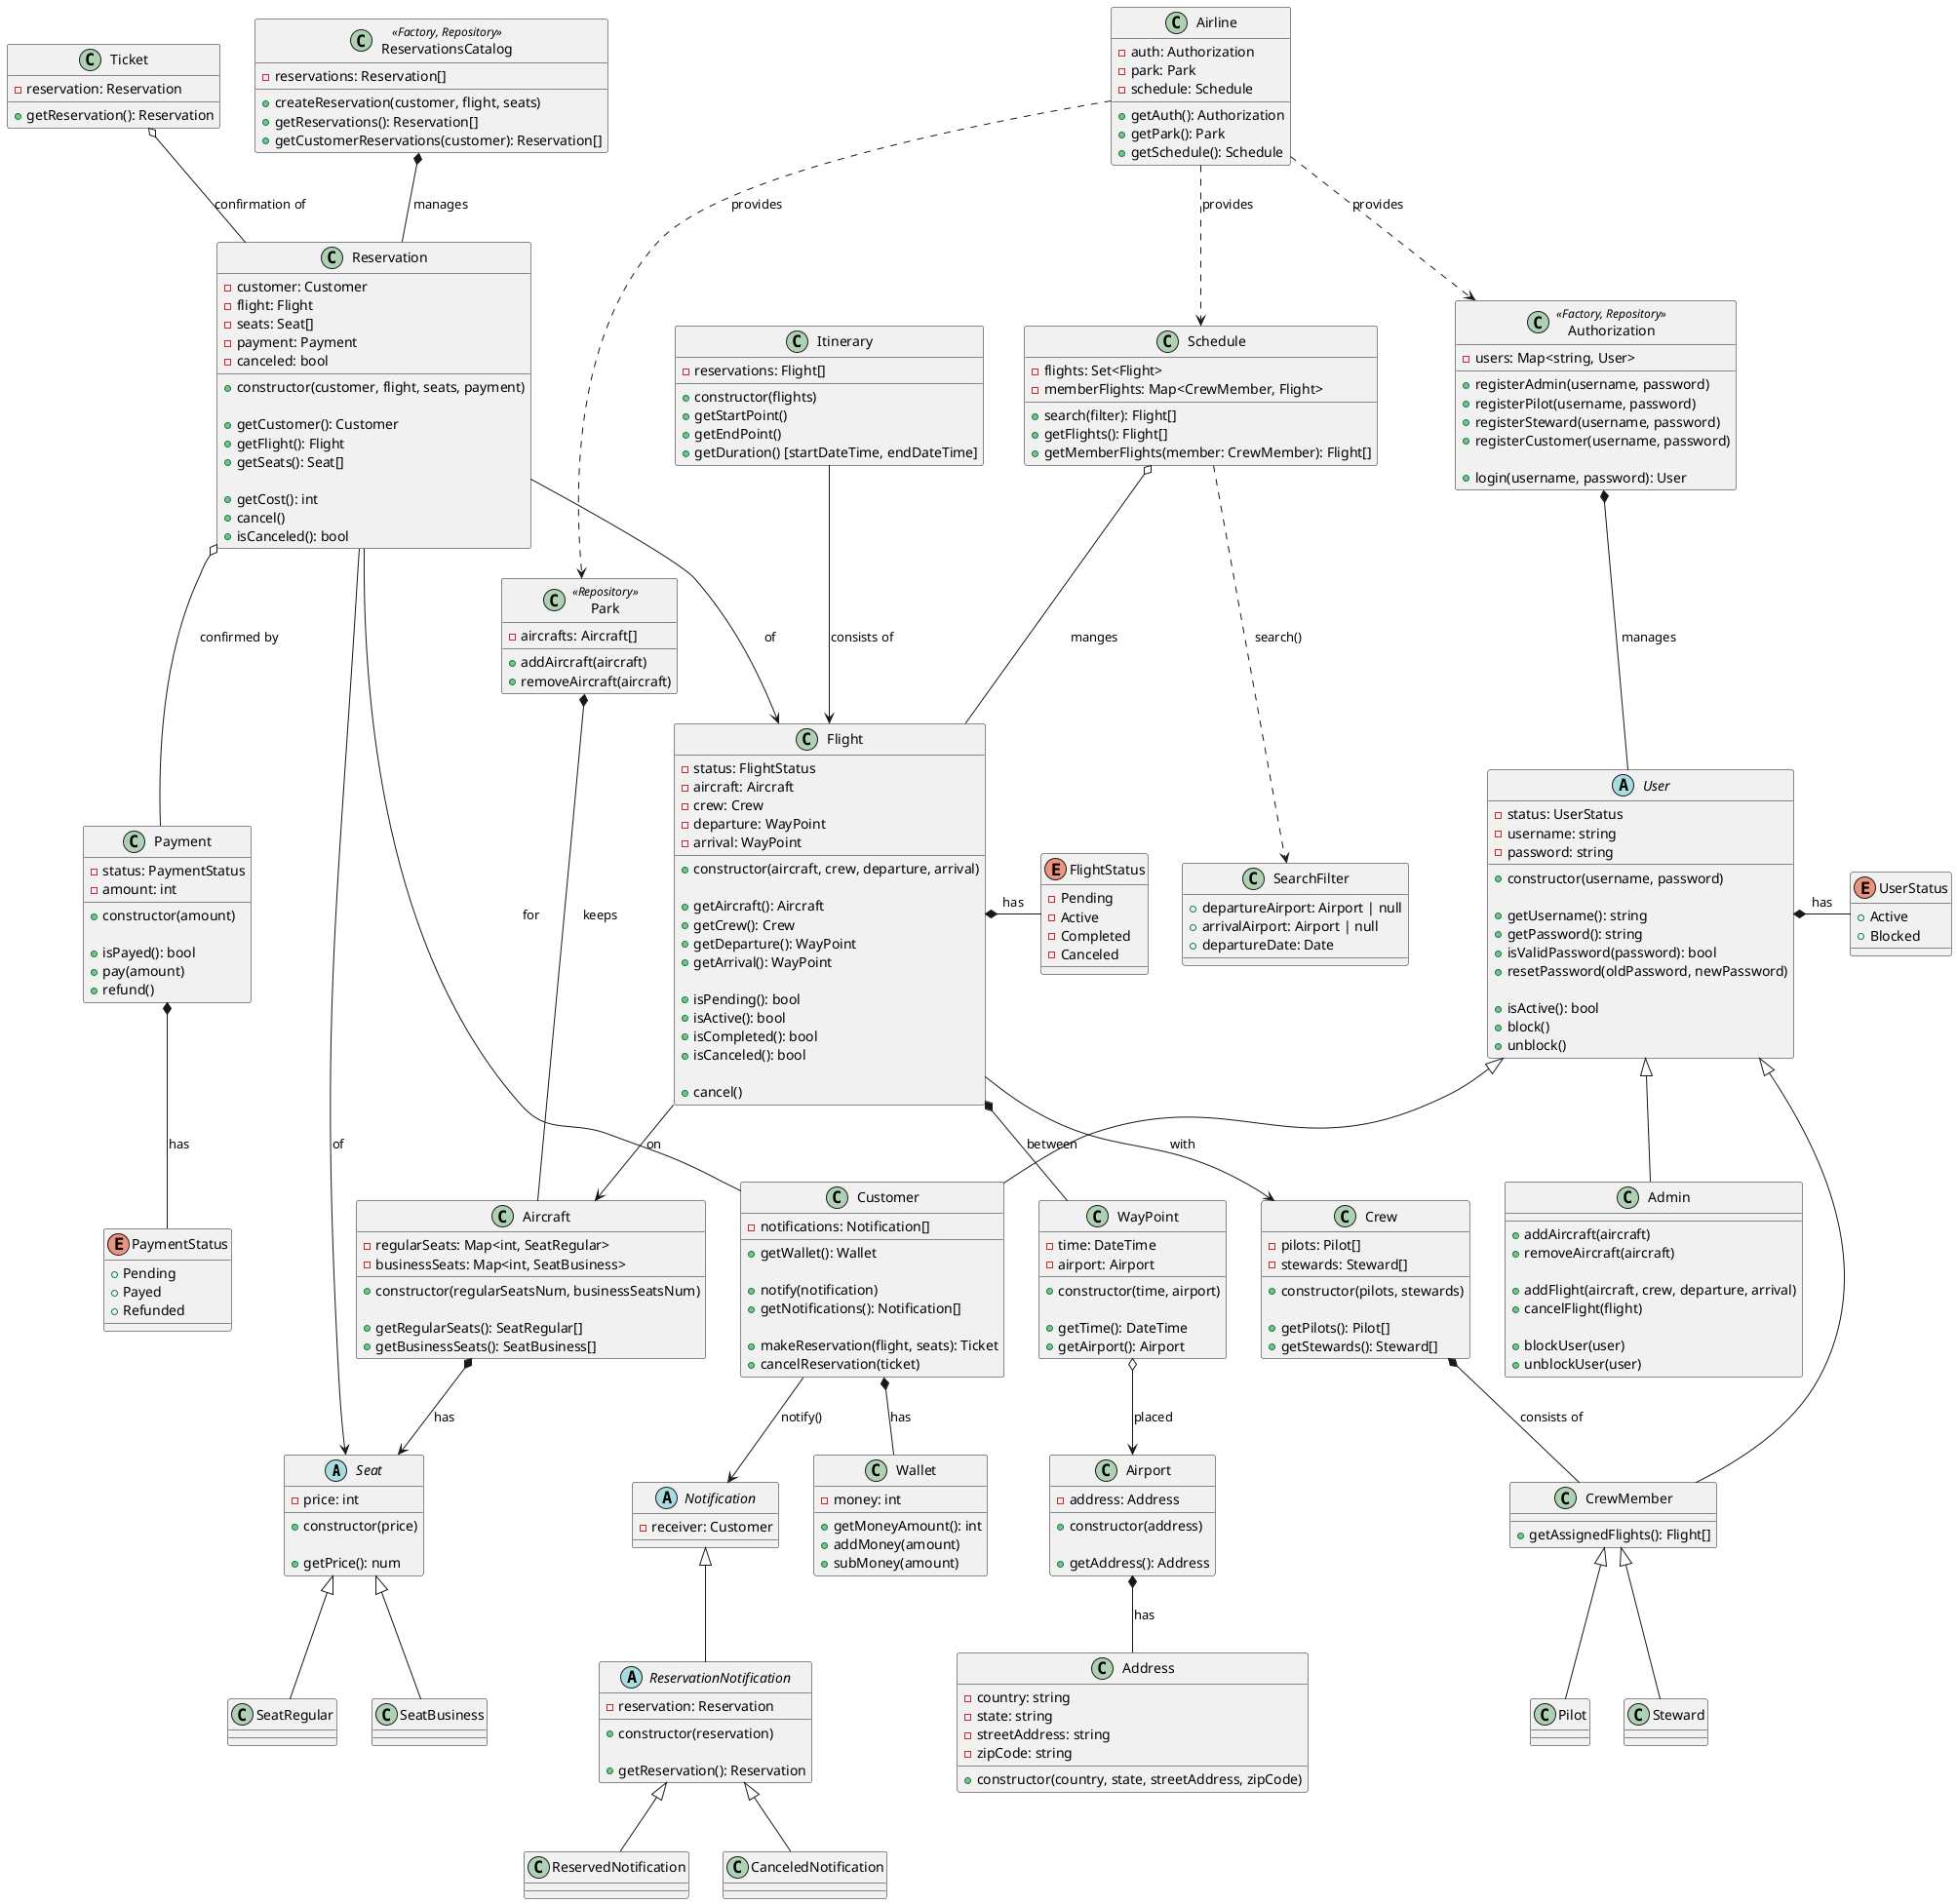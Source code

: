 @startuml

abstract Seat {
    - price: int
    + constructor(price)

    + getPrice(): num
}

class SeatRegular extends Seat {
}

class SeatBusiness extends Seat {
}

class Aircraft {
    - regularSeats: Map<int, SeatRegular>
    - businessSeats: Map<int, SeatBusiness>
    + constructor(regularSeatsNum, businessSeatsNum)

    + getRegularSeats(): SeatRegular[]
    + getBusinessSeats(): SeatBusiness[]
}
Aircraft *--> Seat: has

class Park <<Repository>> {
    - aircrafts: Aircraft[]
    + addAircraft(aircraft)
    + removeAircraft(aircraft)
}
Park *-- Aircraft: keeps

class CrewMember extends User {
    + getAssignedFlights(): Flight[]
}
'CrewMember ..> Schedule: getMemberFlights()

class Pilot extends CrewMember {
}

class Steward extends CrewMember {
}

class Crew {
   - pilots: Pilot[]
   - stewards: Steward[]
   + constructor(pilots, stewards)

   + getPilots(): Pilot[]
   + getStewards(): Steward[]
}
Crew *-- CrewMember: consists of

class Address {
    - country: string
    - state: string
    - streetAddress: string
    - zipCode: string
    + constructor(country, state, streetAddress, zipCode)
}

class Airport {
    - address: Address
    + constructor(address)

    + getAddress(): Address
}
Airport *-- Address: has

class WayPoint {
    - time: DateTime
    - airport: Airport

    + constructor(time, airport)

    + getTime(): DateTime
    + getAirport(): Airport
}
WayPoint o--> Airport: placed

enum FlightStatus {
    - Pending
    - Active
    - Completed
    - Canceled
}

class Flight {
    - status: FlightStatus
    - aircraft: Aircraft
    - crew: Crew
    - departure: WayPoint
    - arrival: WayPoint

    + constructor(aircraft, crew, departure, arrival)

    + getAircraft(): Aircraft
    + getCrew(): Crew
    + getDeparture(): WayPoint
    + getArrival(): WayPoint

    + isPending(): bool
    + isActive(): bool
    + isCompleted(): bool
    + isCanceled(): bool

    + cancel()
}
Flight *- FlightStatus: has
Flight --> Aircraft: on
Flight --> Crew: with
Flight *-- WayPoint: between



class Schedule {
    - flights: Set<Flight>
    - memberFlights: Map<CrewMember, Flight>
    + search(filter): Flight[]
    + getFlights(): Flight[]
    + getMemberFlights(member: CrewMember): Flight[]
}
Schedule o-- Flight: manges
Schedule ..> SearchFilter: search()

class SearchFilter {
    + departureAirport: Airport | null
    + arrivalAirport: Airport | null
    + departureDate: Date
}

enum UserStatus {
    + Active
    + Blocked
}

abstract User {
    - status: UserStatus
    - username: string
    - password: string
    + constructor(username, password)

    + getUsername(): string
    + getPassword(): string
    + isValidPassword(password): bool
    + resetPassword(oldPassword, newPassword)

    + isActive(): bool
    + block()
    + unblock()
}
User *- UserStatus: has

class Admin extends User {
    + addAircraft(aircraft)
    + removeAircraft(aircraft)

    + addFlight(aircraft, crew, departure, arrival)
    + cancelFlight(flight)

    + blockUser(user)
    + unblockUser(user)
}

class Wallet {
    - money: int
    + getMoneyAmount(): int
    + addMoney(amount)
    + subMoney(amount)
}

class Customer extends User {
    - notifications: Notification[]
    + getWallet(): Wallet

    + notify(notification)
    + getNotifications(): Notification[]

    + makeReservation(flight, seats): Ticket
    + cancelReservation(ticket)
}
Customer *-- Wallet: has
Customer --> Notification: notify()

class Authorization <<Factory, Repository>> {
    - users: Map<string, User>
    + registerAdmin(username, password)
    + registerPilot(username, password)
    + registerSteward(username, password)
    + registerCustomer(username, password)

    + login(username, password): User
}
Authorization *-- User: manages

enum PaymentStatus {
    + Pending
    + Payed
    + Refunded
}

class Payment {
    - status: PaymentStatus
    - amount: int
    + constructor(amount)

    + isPayed(): bool
    + pay(amount)
    + refund()
}
Payment *-- PaymentStatus: has

class Reservation {
    - customer: Customer
    - flight: Flight
    - seats: Seat[]
    - payment: Payment
    - canceled: bool

    + constructor(customer, flight, seats, payment)

    + getCustomer(): Customer
    + getFlight(): Flight
    + getSeats(): Seat[]

    + getCost(): int
    + cancel()
    + isCanceled(): bool
}
Reservation -- Customer: for
Reservation o-- Payment: confirmed by
Reservation --> Flight: of
Reservation --> Seat: of

class Itinerary {
    - reservations: Flight[]
    + constructor(flights)
    + getStartPoint()
    + getEndPoint()
    + getDuration() [startDateTime, endDateTime]
}
Itinerary --> Flight: consists of

class ReservationsCatalog <<Factory, Repository>> {
    - reservations: Reservation[]
    + createReservation(customer, flight, seats)
    + getReservations(): Reservation[]
    + getCustomerReservations(customer): Reservation[]
}
ReservationsCatalog *-- Reservation: manages

class Ticket {
    - reservation: Reservation
    + getReservation(): Reservation
}
Ticket o-- Reservation: confirmation of

class Airline {
    - auth: Authorization
    - park: Park
    - schedule: Schedule
    + getAuth(): Authorization
    + getPark(): Park
    + getSchedule(): Schedule
}
Airline ..> Authorization: provides
Airline ..> Park: provides
Airline ..> Schedule: provides

abstract Notification {
    - receiver: Customer
}

abstract ReservationNotification extends Notification {
    - reservation: Reservation
    + constructor(reservation)

    + getReservation(): Reservation
}

class ReservedNotification extends ReservationNotification {
}

class CanceledNotification extends ReservationNotification {
}

@enduml

